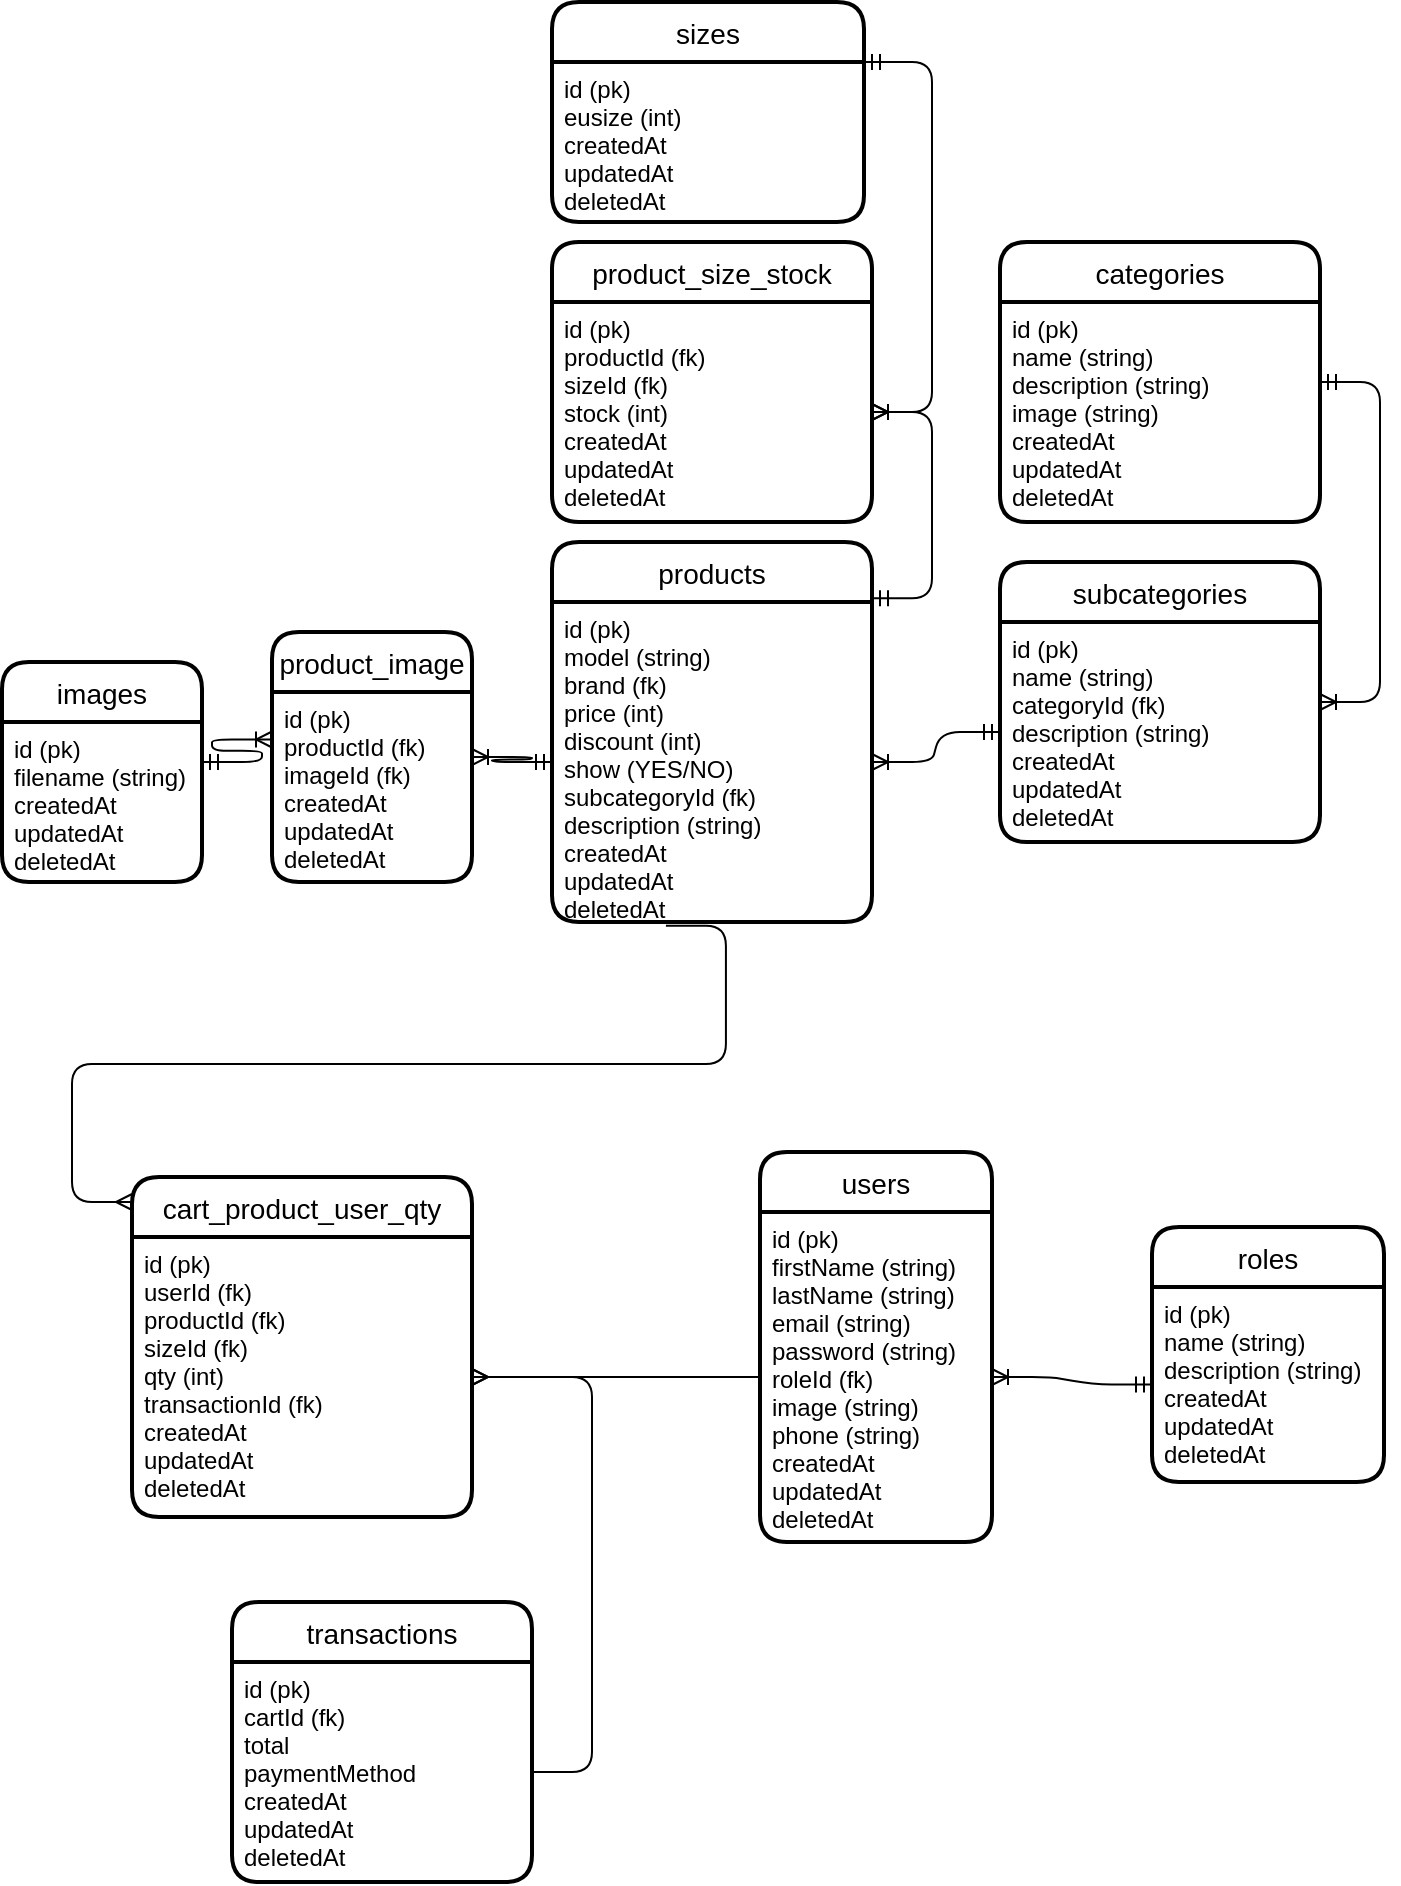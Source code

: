 <mxfile version="13.6.2" type="device"><diagram id="SkQ4QPfqupwWYr5q7AqX" name="Page-1"><mxGraphModel dx="1022" dy="412" grid="1" gridSize="10" guides="1" tooltips="1" connect="1" arrows="1" fold="1" page="1" pageScale="1" pageWidth="827" pageHeight="1169" math="0" shadow="0"><root><mxCell id="0"/><mxCell id="1" parent="0"/><mxCell id="8mj6AdGzFv9qhOMP3QnJ-61" value="" style="edgeStyle=entityRelationEdgeStyle;fontSize=12;html=1;endArrow=ERoneToMany;startArrow=ERmandOne;" parent="1" source="8mj6AdGzFv9qhOMP3QnJ-57" target="8mj6AdGzFv9qhOMP3QnJ-55" edge="1"><mxGeometry width="100" height="100" relative="1" as="geometry"><mxPoint x="314" y="470" as="sourcePoint"/><mxPoint x="424" y="530" as="targetPoint"/></mxGeometry></mxCell><mxCell id="8mj6AdGzFv9qhOMP3QnJ-62" value="" style="edgeStyle=entityRelationEdgeStyle;fontSize=12;html=1;endArrow=ERoneToMany;startArrow=ERmandOne;" parent="1" source="8mj6AdGzFv9qhOMP3QnJ-58" target="8mj6AdGzFv9qhOMP3QnJ-56" edge="1"><mxGeometry width="100" height="100" relative="1" as="geometry"><mxPoint x="584" y="420" as="sourcePoint"/><mxPoint x="644" y="400" as="targetPoint"/></mxGeometry></mxCell><mxCell id="8mj6AdGzFv9qhOMP3QnJ-71" value="" style="edgeStyle=entityRelationEdgeStyle;fontSize=12;html=1;endArrow=ERoneToMany;startArrow=ERmandOne;exitX=1;exitY=0.148;exitDx=0;exitDy=0;exitPerimeter=0;" parent="1" source="8mj6AdGzFv9qhOMP3QnJ-54" target="8mj6AdGzFv9qhOMP3QnJ-70" edge="1"><mxGeometry width="100" height="100" relative="1" as="geometry"><mxPoint x="309" y="440" as="sourcePoint"/><mxPoint x="349" y="360" as="targetPoint"/></mxGeometry></mxCell><mxCell id="8mj6AdGzFv9qhOMP3QnJ-73" value="" style="edgeStyle=entityRelationEdgeStyle;fontSize=12;html=1;endArrow=ERoneToMany;startArrow=ERmandOne;exitX=1;exitY=0;exitDx=0;exitDy=0;" parent="1" source="8mj6AdGzFv9qhOMP3QnJ-67" target="8mj6AdGzFv9qhOMP3QnJ-70" edge="1"><mxGeometry width="100" height="100" relative="1" as="geometry"><mxPoint x="169" y="340" as="sourcePoint"/><mxPoint x="269" y="240" as="targetPoint"/></mxGeometry></mxCell><mxCell id="8mj6AdGzFv9qhOMP3QnJ-56" value="subcategories" style="swimlane;childLayout=stackLayout;horizontal=1;startSize=30;horizontalStack=0;rounded=1;fontSize=14;fontStyle=0;strokeWidth=2;resizeParent=0;resizeLast=1;shadow=0;dashed=0;align=center;" parent="1" vertex="1"><mxGeometry x="534" y="360" width="160" height="140" as="geometry"/></mxCell><mxCell id="8mj6AdGzFv9qhOMP3QnJ-57" value="id (pk)&#10;name (string)&#10;categoryId (fk)&#10;description (string)&#10;createdAt&#10;updatedAt&#10;deletedAt&#10;&#10;" style="align=left;strokeColor=none;fillColor=none;spacingLeft=4;fontSize=12;verticalAlign=top;resizable=0;rotatable=0;part=1;" parent="8mj6AdGzFv9qhOMP3QnJ-56" vertex="1"><mxGeometry y="30" width="160" height="110" as="geometry"/></mxCell><mxCell id="8mj6AdGzFv9qhOMP3QnJ-66" value="sizes" style="swimlane;childLayout=stackLayout;horizontal=1;startSize=30;horizontalStack=0;rounded=1;fontSize=14;fontStyle=0;strokeWidth=2;resizeParent=0;resizeLast=1;shadow=0;dashed=0;align=center;" parent="1" vertex="1"><mxGeometry x="310" y="80" width="156" height="110" as="geometry"/></mxCell><mxCell id="8mj6AdGzFv9qhOMP3QnJ-67" value="id (pk)&#10;eusize (int)&#10;createdAt&#10;updatedAt&#10;deletedAt" style="align=left;strokeColor=none;fillColor=none;spacingLeft=4;fontSize=12;verticalAlign=top;resizable=0;rotatable=0;part=1;" parent="8mj6AdGzFv9qhOMP3QnJ-66" vertex="1"><mxGeometry y="30" width="156" height="80" as="geometry"/></mxCell><mxCell id="8mj6AdGzFv9qhOMP3QnJ-104" value="" style="edgeStyle=entityRelationEdgeStyle;fontSize=12;html=1;endArrow=ERoneToMany;startArrow=ERmandOne;entryX=0;entryY=0.25;entryDx=0;entryDy=0;exitX=1;exitY=0.25;exitDx=0;exitDy=0;" parent="1" source="8mj6AdGzFv9qhOMP3QnJ-90" target="8mj6AdGzFv9qhOMP3QnJ-94" edge="1"><mxGeometry width="100" height="100" relative="1" as="geometry"><mxPoint x="70" y="540" as="sourcePoint"/><mxPoint x="170" y="440" as="targetPoint"/></mxGeometry></mxCell><mxCell id="8mj6AdGzFv9qhOMP3QnJ-106" value="" style="edgeStyle=entityRelationEdgeStyle;fontSize=12;html=1;endArrow=ERoneToMany;startArrow=ERmandOne;" parent="1" source="8mj6AdGzFv9qhOMP3QnJ-55" target="8mj6AdGzFv9qhOMP3QnJ-93" edge="1"><mxGeometry width="100" height="100" relative="1" as="geometry"><mxPoint x="120" y="495" as="sourcePoint"/><mxPoint x="250" y="469" as="targetPoint"/></mxGeometry></mxCell><mxCell id="8mj6AdGzFv9qhOMP3QnJ-93" value="product_image" style="swimlane;childLayout=stackLayout;horizontal=1;startSize=30;horizontalStack=0;rounded=1;fontSize=14;fontStyle=0;strokeWidth=2;resizeParent=0;resizeLast=1;shadow=0;dashed=0;align=center;" parent="1" vertex="1"><mxGeometry x="170" y="395" width="100" height="125" as="geometry"/></mxCell><mxCell id="8mj6AdGzFv9qhOMP3QnJ-94" value="id (pk)&#10;productId (fk)&#10;imageId (fk)&#10;createdAt&#10;updatedAt&#10;deletedAt" style="align=left;strokeColor=none;fillColor=none;spacingLeft=4;fontSize=12;verticalAlign=top;resizable=0;rotatable=0;part=1;" parent="8mj6AdGzFv9qhOMP3QnJ-93" vertex="1"><mxGeometry y="30" width="100" height="95" as="geometry"/></mxCell><mxCell id="8mj6AdGzFv9qhOMP3QnJ-89" value="images" style="swimlane;childLayout=stackLayout;horizontal=1;startSize=30;horizontalStack=0;rounded=1;fontSize=14;fontStyle=0;strokeWidth=2;resizeParent=0;resizeLast=1;shadow=0;dashed=0;align=center;" parent="1" vertex="1"><mxGeometry x="35" y="410" width="100" height="110" as="geometry"/></mxCell><mxCell id="8mj6AdGzFv9qhOMP3QnJ-90" value="id (pk)&#10;filename (string)&#10;createdAt&#10;updatedAt&#10;deletedAt" style="align=left;strokeColor=none;fillColor=none;spacingLeft=4;fontSize=12;verticalAlign=top;resizable=0;rotatable=0;part=1;" parent="8mj6AdGzFv9qhOMP3QnJ-89" vertex="1"><mxGeometry y="30" width="100" height="80" as="geometry"/></mxCell><mxCell id="8mj6AdGzFv9qhOMP3QnJ-111" value="" style="edgeStyle=entityRelationEdgeStyle;fontSize=12;html=1;endArrow=ERoneToMany;startArrow=ERmandOne;" parent="1" source="8mj6AdGzFv9qhOMP3QnJ-96" target="8mj6AdGzFv9qhOMP3QnJ-98" edge="1"><mxGeometry width="100" height="100" relative="1" as="geometry"><mxPoint x="504" y="865" as="sourcePoint"/><mxPoint x="604" y="765" as="targetPoint"/></mxGeometry></mxCell><mxCell id="8mj6AdGzFv9qhOMP3QnJ-112" value="" style="edgeStyle=entityRelationEdgeStyle;fontSize=12;html=1;endArrow=ERmany;exitX=0.356;exitY=1.012;exitDx=0;exitDy=0;exitPerimeter=0;" parent="1" source="8mj6AdGzFv9qhOMP3QnJ-55" edge="1"><mxGeometry width="100" height="100" relative="1" as="geometry"><mxPoint x="260" y="650" as="sourcePoint"/><mxPoint x="100" y="680" as="targetPoint"/></mxGeometry></mxCell><mxCell id="8mj6AdGzFv9qhOMP3QnJ-113" value="" style="edgeStyle=entityRelationEdgeStyle;fontSize=12;html=1;endArrow=ERmany;" parent="1" source="8mj6AdGzFv9qhOMP3QnJ-98" target="8mj6AdGzFv9qhOMP3QnJ-100" edge="1"><mxGeometry width="100" height="100" relative="1" as="geometry"><mxPoint x="370" y="750" as="sourcePoint"/><mxPoint x="470" y="650" as="targetPoint"/></mxGeometry></mxCell><mxCell id="8mj6AdGzFv9qhOMP3QnJ-114" value="" style="edgeStyle=entityRelationEdgeStyle;fontSize=12;html=1;endArrow=ERmany;" parent="1" source="8mj6AdGzFv9qhOMP3QnJ-102" target="8mj6AdGzFv9qhOMP3QnJ-100" edge="1"><mxGeometry width="100" height="100" relative="1" as="geometry"><mxPoint x="100" y="850" as="sourcePoint"/><mxPoint x="200" y="750" as="targetPoint"/></mxGeometry></mxCell><mxCell id="8mj6AdGzFv9qhOMP3QnJ-58" value="categories" style="swimlane;childLayout=stackLayout;horizontal=1;startSize=30;horizontalStack=0;rounded=1;fontSize=14;fontStyle=0;strokeWidth=2;resizeParent=0;resizeLast=1;shadow=0;dashed=0;align=center;" parent="1" vertex="1"><mxGeometry x="534" y="200" width="160" height="140" as="geometry"/></mxCell><mxCell id="8mj6AdGzFv9qhOMP3QnJ-59" value="id (pk)&#10;name (string)&#10;description (string)&#10;image (string)&#10;createdAt&#10;updatedAt&#10;deletedAt" style="align=left;strokeColor=none;fillColor=none;spacingLeft=4;fontSize=12;verticalAlign=top;resizable=0;rotatable=0;part=1;" parent="8mj6AdGzFv9qhOMP3QnJ-58" vertex="1"><mxGeometry y="30" width="160" height="110" as="geometry"/></mxCell><mxCell id="8mj6AdGzFv9qhOMP3QnJ-69" value="product_size_stock" style="swimlane;childLayout=stackLayout;horizontal=1;startSize=30;horizontalStack=0;rounded=1;fontSize=14;fontStyle=0;strokeWidth=2;resizeParent=0;resizeLast=1;shadow=0;dashed=0;align=center;" parent="1" vertex="1"><mxGeometry x="310" y="200" width="160" height="140" as="geometry"/></mxCell><mxCell id="8mj6AdGzFv9qhOMP3QnJ-70" value="id (pk)&#10;productId (fk)&#10;sizeId (fk)&#10;stock (int)&#10;createdAt&#10;updatedAt&#10;deletedAt" style="align=left;strokeColor=none;fillColor=none;spacingLeft=4;fontSize=12;verticalAlign=top;resizable=0;rotatable=0;part=1;" parent="8mj6AdGzFv9qhOMP3QnJ-69" vertex="1"><mxGeometry y="30" width="160" height="110" as="geometry"/></mxCell><mxCell id="8mj6AdGzFv9qhOMP3QnJ-97" value="users" style="swimlane;childLayout=stackLayout;horizontal=1;startSize=30;horizontalStack=0;rounded=1;fontSize=14;fontStyle=0;strokeWidth=2;resizeParent=0;resizeLast=1;shadow=0;dashed=0;align=center;" parent="1" vertex="1"><mxGeometry x="414" y="655" width="116" height="195" as="geometry"/></mxCell><mxCell id="8mj6AdGzFv9qhOMP3QnJ-98" value="id (pk)&#10;firstName (string)&#10;lastName (string)&#10;email (string)&#10;password (string)&#10;roleId (fk)&#10;image (string)&#10;phone (string)&#10;createdAt&#10;updatedAt&#10;deletedAt&#10;" style="align=left;strokeColor=none;fillColor=none;spacingLeft=4;fontSize=12;verticalAlign=top;resizable=0;rotatable=0;part=1;" parent="8mj6AdGzFv9qhOMP3QnJ-97" vertex="1"><mxGeometry y="30" width="116" height="165" as="geometry"/></mxCell><mxCell id="8mj6AdGzFv9qhOMP3QnJ-54" value="products" style="swimlane;childLayout=stackLayout;horizontal=1;startSize=30;horizontalStack=0;rounded=1;fontSize=14;fontStyle=0;strokeWidth=2;resizeParent=0;resizeLast=1;shadow=0;dashed=0;align=center;" parent="1" vertex="1"><mxGeometry x="310" y="350" width="160" height="190" as="geometry"/></mxCell><mxCell id="8mj6AdGzFv9qhOMP3QnJ-55" value="id (pk)&#10;model (string)&#10;brand (fk)&#10;price (int)&#10;discount (int)&#10;show (YES/NO)&#10;subcategoryId (fk)&#10;description (string)&#10;createdAt&#10;updatedAt&#10;deletedAt" style="align=left;strokeColor=none;fillColor=none;spacingLeft=4;fontSize=12;verticalAlign=top;resizable=0;rotatable=0;part=1;" parent="8mj6AdGzFv9qhOMP3QnJ-54" vertex="1"><mxGeometry y="30" width="160" height="160" as="geometry"/></mxCell><mxCell id="8mj6AdGzFv9qhOMP3QnJ-101" value="transactions" style="swimlane;childLayout=stackLayout;horizontal=1;startSize=30;horizontalStack=0;rounded=1;fontSize=14;fontStyle=0;strokeWidth=2;resizeParent=0;resizeLast=1;shadow=0;dashed=0;align=center;" parent="1" vertex="1"><mxGeometry x="150" y="880" width="150" height="140" as="geometry"/></mxCell><mxCell id="8mj6AdGzFv9qhOMP3QnJ-102" value="id (pk)&#10;cartId (fk)&#10;total&#10;paymentMethod&#10;createdAt&#10;updatedAt&#10;deletedAt" style="align=left;strokeColor=none;fillColor=none;spacingLeft=4;fontSize=12;verticalAlign=top;resizable=0;rotatable=0;part=1;" parent="8mj6AdGzFv9qhOMP3QnJ-101" vertex="1"><mxGeometry y="30" width="150" height="110" as="geometry"/></mxCell><mxCell id="8mj6AdGzFv9qhOMP3QnJ-95" value="roles" style="swimlane;childLayout=stackLayout;horizontal=1;startSize=30;horizontalStack=0;rounded=1;fontSize=14;fontStyle=0;strokeWidth=2;resizeParent=0;resizeLast=1;shadow=0;dashed=0;align=center;" parent="1" vertex="1"><mxGeometry x="610" y="692.5" width="116" height="127.5" as="geometry"/></mxCell><mxCell id="8mj6AdGzFv9qhOMP3QnJ-96" value="id (pk)&#10;name (string)&#10;description (string)&#10;createdAt&#10;updatedAt&#10;deletedAt" style="align=left;strokeColor=none;fillColor=none;spacingLeft=4;fontSize=12;verticalAlign=top;resizable=0;rotatable=0;part=1;" parent="8mj6AdGzFv9qhOMP3QnJ-95" vertex="1"><mxGeometry y="30" width="116" height="97.5" as="geometry"/></mxCell><mxCell id="8mj6AdGzFv9qhOMP3QnJ-99" value="cart_product_user_qty" style="swimlane;childLayout=stackLayout;horizontal=1;startSize=30;horizontalStack=0;rounded=1;fontSize=14;fontStyle=0;strokeWidth=2;resizeParent=0;resizeLast=1;shadow=0;dashed=0;align=center;" parent="1" vertex="1"><mxGeometry x="100" y="667.5" width="170" height="170" as="geometry"/></mxCell><mxCell id="8mj6AdGzFv9qhOMP3QnJ-100" value="id (pk)&#10;userId (fk)&#10;productId (fk)&#10;sizeId (fk)&#10;qty (int)&#10;transactionId (fk)&#10;createdAt&#10;updatedAt&#10;deletedAt" style="align=left;strokeColor=none;fillColor=none;spacingLeft=4;fontSize=12;verticalAlign=top;resizable=0;rotatable=0;part=1;" parent="8mj6AdGzFv9qhOMP3QnJ-99" vertex="1"><mxGeometry y="30" width="170" height="140" as="geometry"/></mxCell></root></mxGraphModel></diagram></mxfile>
